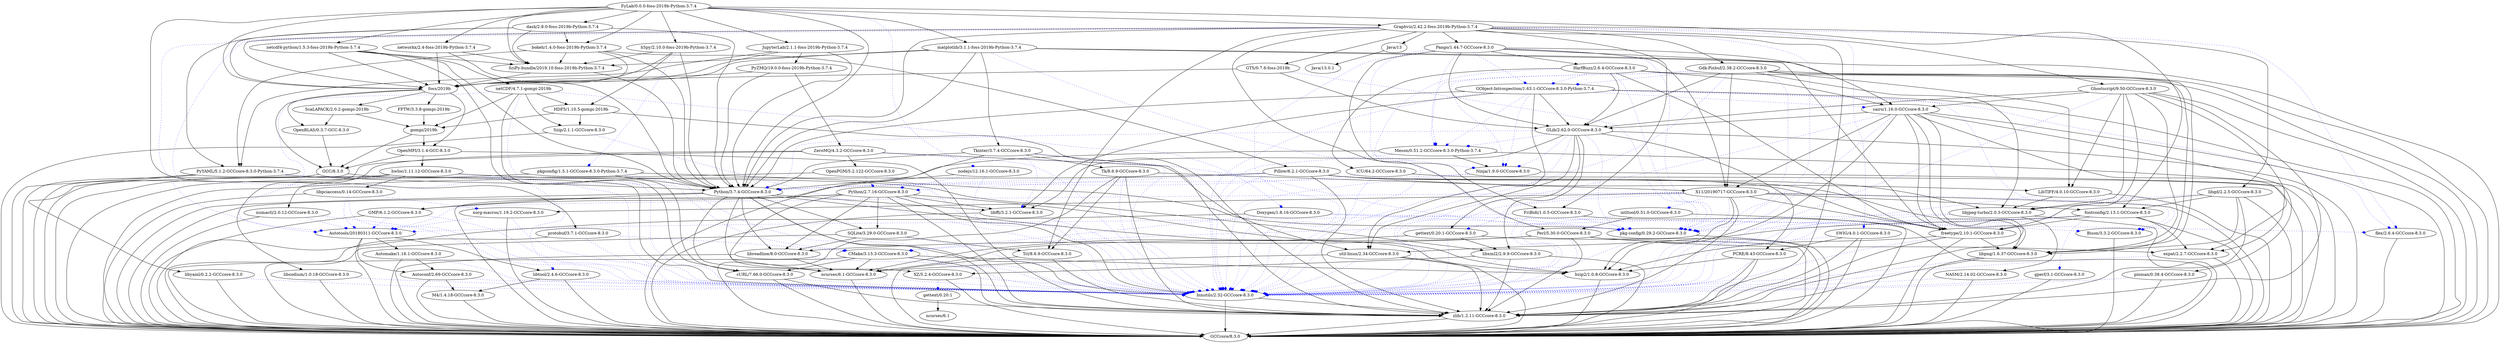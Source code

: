 digraph graphname {
"GObject-Introspection/1.63.1-GCCcore-8.3.0-Python-3.7.4";
"hwloc/1.11.12-GCCcore-8.3.0";
"ncurses/6.1-GCCcore-8.3.0";
"GTS/0.7.6-foss-2019b";
"PyYAML/5.1.2-GCCcore-8.3.0-Python-3.7.4";
"protobuf/3.7.1-GCCcore-8.3.0";
"Tcl/8.6.9-GCCcore-8.3.0";
"ScaLAPACK/2.0.2-gompi-2019b";
"foss/2019b";
"netcdf4-python/1.5.3-foss-2019b-Python-3.7.4";
"cairo/1.16.0-GCCcore-8.3.0";
"flex/2.6.4-GCCcore-8.3.0";
"HDF5/1.10.5-gompi-2019b";
"libffi/3.2.1-GCCcore-8.3.0";
"Python/3.7.4-GCCcore-8.3.0";
"OpenBLAS/0.3.7-GCC-8.3.0";
"M4/1.4.18-GCCcore-8.3.0";
"Python/2.7.16-GCCcore-8.3.0";
"gettext/0.20.1-GCCcore-8.3.0";
"Tkinter/3.7.4-GCCcore-8.3.0";
"Meson/0.51.2-GCCcore-8.3.0-Python-3.7.4";
"Pillow/6.2.1-GCCcore-8.3.0";
"pkg-config/0.29.2-GCCcore-8.3.0";
"libpciaccess/0.14-GCCcore-8.3.0";
"libtool/2.4.6-GCCcore-8.3.0";
"X11/20190717-GCCcore-8.3.0";
"FFTW/3.3.8-gompi-2019b";
"gettext/0.20.1";
"Bison/3.3.2-GCCcore-8.3.0";
"libpng/1.6.37-GCCcore-8.3.0";
"Autoconf/2.69-GCCcore-8.3.0";
"expat/2.2.7-GCCcore-8.3.0";
"GCC/8.3.0";
"GLib/2.62.0-GCCcore-8.3.0";
"Java/13";
"libjpeg-turbo/2.0.3-GCCcore-8.3.0";
"Graphviz/2.42.2-foss-2019b-Python-3.7.4";
"pixman/0.38.4-GCCcore-8.3.0";
"pkgconfig/1.5.1-GCCcore-8.3.0-Python-3.7.4";
"intltool/0.51.0-GCCcore-8.3.0";
"LibTIFF/4.0.10-GCCcore-8.3.0";
"Perl/5.30.0-GCCcore-8.3.0";
"networkx/2.4-foss-2019b-Python-3.7.4";
"libreadline/8.0-GCCcore-8.3.0";
"SQLite/3.29.0-GCCcore-8.3.0";
"XZ/5.2.4-GCCcore-8.3.0";
"libsodium/1.0.18-GCCcore-8.3.0";
"PyZMQ/19.0.0-foss-2019b-Python-3.7.4";
"OpenPGM/5.2.122-GCCcore-8.3.0";
"HarfBuzz/2.6.4-GCCcore-8.3.0";
"ncurses/6.1";
"PCRE/8.43-GCCcore-8.3.0";
"FriBidi/1.0.5-GCCcore-8.3.0";
"ICU/64.2-GCCcore-8.3.0";
"Autotools/20180311-GCCcore-8.3.0";
"matplotlib/3.1.1-foss-2019b-Python-3.7.4";
"ZeroMQ/4.3.2-GCCcore-8.3.0";
"NASM/2.14.02-GCCcore-8.3.0";
"bzip2/1.0.8-GCCcore-8.3.0";
"libgd/2.2.5-GCCcore-8.3.0";
"zlib/1.2.11-GCCcore-8.3.0";
"Automake/1.16.1-GCCcore-8.3.0";
"Szip/2.1.1-GCCcore-8.3.0";
"freetype/2.10.1-GCCcore-8.3.0";
"Doxygen/1.8.16-GCCcore-8.3.0";
"gperf/3.1-GCCcore-8.3.0";
"JupyterLab/2.1.1-foss-2019b-Python-3.7.4";
"xorg-macros/1.19.2-GCCcore-8.3.0";
"binutils/2.32-GCCcore-8.3.0";
"bokeh/1.4.0-foss-2019b-Python-3.7.4";
"Ghostscript/9.50-GCCcore-8.3.0";
"SciPy-bundle/2019.10-foss-2019b-Python-3.7.4";
"Tk/8.6.9-GCCcore-8.3.0";
"fontconfig/2.13.1-GCCcore-8.3.0";
"Java/13.0.1";
"OpenMPI/3.1.4-GCC-8.3.0";
"GCCcore/8.3.0";
"Ninja/1.9.0-GCCcore-8.3.0";
"h5py/2.10.0-foss-2019b-Python-3.7.4";
"libxml2/2.9.9-GCCcore-8.3.0";
"netCDF/4.7.1-gompi-2019b";
"libyaml/0.2.2-GCCcore-8.3.0";
"gompi/2019b";
"cURL/7.66.0-GCCcore-8.3.0";
"util-linux/2.34-GCCcore-8.3.0";
"FyLab/0.0.0-foss-2019b-Python-3.7.4";
"SWIG/4.0.1-GCCcore-8.3.0";
"numactl/2.0.12-GCCcore-8.3.0";
"Gdk-Pixbuf/2.38.2-GCCcore-8.3.0";
"CMake/3.15.3-GCCcore-8.3.0";
"GMP/6.1.2-GCCcore-8.3.0";
"nodejs/12.16.1-GCCcore-8.3.0";
"Pango/1.44.7-GCCcore-8.3.0";
"dask/2.8.0-foss-2019b-Python-3.7.4";
"GObject-Introspection/1.63.1-GCCcore-8.3.0-Python-3.7.4" -> "binutils/2.32-GCCcore-8.3.0"  [arrowhead=diamond, color=blue, style=dotted];
"GObject-Introspection/1.63.1-GCCcore-8.3.0-Python-3.7.4" -> "Meson/0.51.2-GCCcore-8.3.0-Python-3.7.4"  [arrowhead=diamond, color=blue, style=dotted];
"GObject-Introspection/1.63.1-GCCcore-8.3.0-Python-3.7.4" -> "Ninja/1.9.0-GCCcore-8.3.0"  [arrowhead=diamond, color=blue, style=dotted];
"GObject-Introspection/1.63.1-GCCcore-8.3.0-Python-3.7.4" -> "flex/2.6.4-GCCcore-8.3.0"  [arrowhead=diamond, color=blue, style=dotted];
"GObject-Introspection/1.63.1-GCCcore-8.3.0-Python-3.7.4" -> "Bison/3.3.2-GCCcore-8.3.0"  [arrowhead=diamond, color=blue, style=dotted];
"GObject-Introspection/1.63.1-GCCcore-8.3.0-Python-3.7.4" -> "cairo/1.16.0-GCCcore-8.3.0"  [arrowhead=diamond, color=blue, style=dotted];
"GObject-Introspection/1.63.1-GCCcore-8.3.0-Python-3.7.4" -> "Python/3.7.4-GCCcore-8.3.0";
"GObject-Introspection/1.63.1-GCCcore-8.3.0-Python-3.7.4" -> "GLib/2.62.0-GCCcore-8.3.0";
"GObject-Introspection/1.63.1-GCCcore-8.3.0-Python-3.7.4" -> "libffi/3.2.1-GCCcore-8.3.0";
"GObject-Introspection/1.63.1-GCCcore-8.3.0-Python-3.7.4" -> "util-linux/2.34-GCCcore-8.3.0";
"GObject-Introspection/1.63.1-GCCcore-8.3.0-Python-3.7.4" -> "GCCcore/8.3.0";
"hwloc/1.11.12-GCCcore-8.3.0" -> "binutils/2.32-GCCcore-8.3.0"  [arrowhead=diamond, color=blue, style=dotted];
"hwloc/1.11.12-GCCcore-8.3.0" -> "numactl/2.0.12-GCCcore-8.3.0";
"hwloc/1.11.12-GCCcore-8.3.0" -> "libxml2/2.9.9-GCCcore-8.3.0";
"hwloc/1.11.12-GCCcore-8.3.0" -> "libpciaccess/0.14-GCCcore-8.3.0";
"hwloc/1.11.12-GCCcore-8.3.0" -> "GCCcore/8.3.0";
"ncurses/6.1-GCCcore-8.3.0" -> "binutils/2.32-GCCcore-8.3.0"  [arrowhead=diamond, color=blue, style=dotted];
"ncurses/6.1-GCCcore-8.3.0" -> "GCCcore/8.3.0";
"GTS/0.7.6-foss-2019b" -> "pkg-config/0.29.2-GCCcore-8.3.0"  [arrowhead=diamond, color=blue, style=dotted];
"GTS/0.7.6-foss-2019b" -> "GLib/2.62.0-GCCcore-8.3.0";
"GTS/0.7.6-foss-2019b" -> "foss/2019b";
"PyYAML/5.1.2-GCCcore-8.3.0-Python-3.7.4" -> "binutils/2.32-GCCcore-8.3.0"  [arrowhead=diamond, color=blue, style=dotted];
"PyYAML/5.1.2-GCCcore-8.3.0-Python-3.7.4" -> "Python/3.7.4-GCCcore-8.3.0";
"PyYAML/5.1.2-GCCcore-8.3.0-Python-3.7.4" -> "libyaml/0.2.2-GCCcore-8.3.0";
"PyYAML/5.1.2-GCCcore-8.3.0-Python-3.7.4" -> "GCCcore/8.3.0";
"protobuf/3.7.1-GCCcore-8.3.0" -> "binutils/2.32-GCCcore-8.3.0"  [arrowhead=diamond, color=blue, style=dotted];
"protobuf/3.7.1-GCCcore-8.3.0" -> "CMake/3.15.3-GCCcore-8.3.0"  [arrowhead=diamond, color=blue, style=dotted];
"protobuf/3.7.1-GCCcore-8.3.0" -> "GCCcore/8.3.0";
"Tcl/8.6.9-GCCcore-8.3.0" -> "binutils/2.32-GCCcore-8.3.0"  [arrowhead=diamond, color=blue, style=dotted];
"Tcl/8.6.9-GCCcore-8.3.0" -> "zlib/1.2.11-GCCcore-8.3.0";
"Tcl/8.6.9-GCCcore-8.3.0" -> "GCCcore/8.3.0";
"ScaLAPACK/2.0.2-gompi-2019b" -> "OpenBLAS/0.3.7-GCC-8.3.0";
"ScaLAPACK/2.0.2-gompi-2019b" -> "gompi/2019b";
"foss/2019b" -> "GCC/8.3.0";
"foss/2019b" -> "OpenMPI/3.1.4-GCC-8.3.0";
"foss/2019b" -> "OpenBLAS/0.3.7-GCC-8.3.0";
"foss/2019b" -> "FFTW/3.3.8-gompi-2019b";
"foss/2019b" -> "ScaLAPACK/2.0.2-gompi-2019b";
"netcdf4-python/1.5.3-foss-2019b-Python-3.7.4" -> "Python/3.7.4-GCCcore-8.3.0";
"netcdf4-python/1.5.3-foss-2019b-Python-3.7.4" -> "SciPy-bundle/2019.10-foss-2019b-Python-3.7.4";
"netcdf4-python/1.5.3-foss-2019b-Python-3.7.4" -> "netCDF/4.7.1-gompi-2019b";
"netcdf4-python/1.5.3-foss-2019b-Python-3.7.4" -> "cURL/7.66.0-GCCcore-8.3.0";
"netcdf4-python/1.5.3-foss-2019b-Python-3.7.4" -> "foss/2019b";
"cairo/1.16.0-GCCcore-8.3.0" -> "binutils/2.32-GCCcore-8.3.0"  [arrowhead=diamond, color=blue, style=dotted];
"cairo/1.16.0-GCCcore-8.3.0" -> "pkg-config/0.29.2-GCCcore-8.3.0"  [arrowhead=diamond, color=blue, style=dotted];
"cairo/1.16.0-GCCcore-8.3.0" -> "bzip2/1.0.8-GCCcore-8.3.0";
"cairo/1.16.0-GCCcore-8.3.0" -> "zlib/1.2.11-GCCcore-8.3.0";
"cairo/1.16.0-GCCcore-8.3.0" -> "libpng/1.6.37-GCCcore-8.3.0";
"cairo/1.16.0-GCCcore-8.3.0" -> "freetype/2.10.1-GCCcore-8.3.0";
"cairo/1.16.0-GCCcore-8.3.0" -> "pixman/0.38.4-GCCcore-8.3.0";
"cairo/1.16.0-GCCcore-8.3.0" -> "expat/2.2.7-GCCcore-8.3.0";
"cairo/1.16.0-GCCcore-8.3.0" -> "GLib/2.62.0-GCCcore-8.3.0";
"cairo/1.16.0-GCCcore-8.3.0" -> "X11/20190717-GCCcore-8.3.0";
"cairo/1.16.0-GCCcore-8.3.0" -> "GCCcore/8.3.0";
"flex/2.6.4-GCCcore-8.3.0" -> "GCCcore/8.3.0";
"HDF5/1.10.5-gompi-2019b" -> "zlib/1.2.11-GCCcore-8.3.0";
"HDF5/1.10.5-gompi-2019b" -> "Szip/2.1.1-GCCcore-8.3.0";
"HDF5/1.10.5-gompi-2019b" -> "gompi/2019b";
"libffi/3.2.1-GCCcore-8.3.0" -> "binutils/2.32-GCCcore-8.3.0"  [arrowhead=diamond, color=blue, style=dotted];
"libffi/3.2.1-GCCcore-8.3.0" -> "GCCcore/8.3.0";
"Python/3.7.4-GCCcore-8.3.0" -> "binutils/2.32-GCCcore-8.3.0";
"Python/3.7.4-GCCcore-8.3.0" -> "bzip2/1.0.8-GCCcore-8.3.0";
"Python/3.7.4-GCCcore-8.3.0" -> "zlib/1.2.11-GCCcore-8.3.0";
"Python/3.7.4-GCCcore-8.3.0" -> "libreadline/8.0-GCCcore-8.3.0";
"Python/3.7.4-GCCcore-8.3.0" -> "ncurses/6.1-GCCcore-8.3.0";
"Python/3.7.4-GCCcore-8.3.0" -> "SQLite/3.29.0-GCCcore-8.3.0";
"Python/3.7.4-GCCcore-8.3.0" -> "XZ/5.2.4-GCCcore-8.3.0";
"Python/3.7.4-GCCcore-8.3.0" -> "GMP/6.1.2-GCCcore-8.3.0";
"Python/3.7.4-GCCcore-8.3.0" -> "libffi/3.2.1-GCCcore-8.3.0";
"Python/3.7.4-GCCcore-8.3.0" -> "GCCcore/8.3.0";
"OpenBLAS/0.3.7-GCC-8.3.0" -> "GCC/8.3.0";
"M4/1.4.18-GCCcore-8.3.0" -> "GCCcore/8.3.0";
"Python/2.7.16-GCCcore-8.3.0" -> "binutils/2.32-GCCcore-8.3.0";
"Python/2.7.16-GCCcore-8.3.0" -> "bzip2/1.0.8-GCCcore-8.3.0";
"Python/2.7.16-GCCcore-8.3.0" -> "zlib/1.2.11-GCCcore-8.3.0";
"Python/2.7.16-GCCcore-8.3.0" -> "libreadline/8.0-GCCcore-8.3.0";
"Python/2.7.16-GCCcore-8.3.0" -> "ncurses/6.1-GCCcore-8.3.0";
"Python/2.7.16-GCCcore-8.3.0" -> "SQLite/3.29.0-GCCcore-8.3.0";
"Python/2.7.16-GCCcore-8.3.0" -> "GMP/6.1.2-GCCcore-8.3.0";
"Python/2.7.16-GCCcore-8.3.0" -> "libffi/3.2.1-GCCcore-8.3.0";
"Python/2.7.16-GCCcore-8.3.0" -> "GCCcore/8.3.0";
"gettext/0.20.1-GCCcore-8.3.0" -> "binutils/2.32-GCCcore-8.3.0"  [arrowhead=diamond, color=blue, style=dotted];
"gettext/0.20.1-GCCcore-8.3.0" -> "libxml2/2.9.9-GCCcore-8.3.0";
"gettext/0.20.1-GCCcore-8.3.0" -> "ncurses/6.1-GCCcore-8.3.0";
"gettext/0.20.1-GCCcore-8.3.0" -> "GCCcore/8.3.0";
"Tkinter/3.7.4-GCCcore-8.3.0" -> "binutils/2.32-GCCcore-8.3.0"  [arrowhead=diamond, color=blue, style=dotted];
"Tkinter/3.7.4-GCCcore-8.3.0" -> "libffi/3.2.1-GCCcore-8.3.0"  [arrowhead=diamond, color=blue, style=dotted];
"Tkinter/3.7.4-GCCcore-8.3.0" -> "Python/3.7.4-GCCcore-8.3.0";
"Tkinter/3.7.4-GCCcore-8.3.0" -> "Tk/8.6.9-GCCcore-8.3.0";
"Tkinter/3.7.4-GCCcore-8.3.0" -> "zlib/1.2.11-GCCcore-8.3.0";
"Tkinter/3.7.4-GCCcore-8.3.0" -> "GCCcore/8.3.0";
"Meson/0.51.2-GCCcore-8.3.0-Python-3.7.4" -> "binutils/2.32-GCCcore-8.3.0"  [arrowhead=diamond, color=blue, style=dotted];
"Meson/0.51.2-GCCcore-8.3.0-Python-3.7.4" -> "Python/3.7.4-GCCcore-8.3.0";
"Meson/0.51.2-GCCcore-8.3.0-Python-3.7.4" -> "Ninja/1.9.0-GCCcore-8.3.0";
"Meson/0.51.2-GCCcore-8.3.0-Python-3.7.4" -> "GCCcore/8.3.0";
"Pillow/6.2.1-GCCcore-8.3.0" -> "Python/3.7.4-GCCcore-8.3.0"  [arrowhead=diamond, color=blue, style=dotted];
"Pillow/6.2.1-GCCcore-8.3.0" -> "binutils/2.32-GCCcore-8.3.0"  [arrowhead=diamond, color=blue, style=dotted];
"Pillow/6.2.1-GCCcore-8.3.0" -> "Python/2.7.16-GCCcore-8.3.0"  [arrowhead=diamond, color=blue, style=dotted];
"Pillow/6.2.1-GCCcore-8.3.0" -> "libjpeg-turbo/2.0.3-GCCcore-8.3.0";
"Pillow/6.2.1-GCCcore-8.3.0" -> "libpng/1.6.37-GCCcore-8.3.0";
"Pillow/6.2.1-GCCcore-8.3.0" -> "zlib/1.2.11-GCCcore-8.3.0";
"Pillow/6.2.1-GCCcore-8.3.0" -> "LibTIFF/4.0.10-GCCcore-8.3.0";
"Pillow/6.2.1-GCCcore-8.3.0" -> "freetype/2.10.1-GCCcore-8.3.0";
"Pillow/6.2.1-GCCcore-8.3.0" -> "GCCcore/8.3.0";
"pkg-config/0.29.2-GCCcore-8.3.0" -> "binutils/2.32-GCCcore-8.3.0"  [arrowhead=diamond, color=blue, style=dotted];
"pkg-config/0.29.2-GCCcore-8.3.0" -> "GCCcore/8.3.0";
"libpciaccess/0.14-GCCcore-8.3.0" -> "binutils/2.32-GCCcore-8.3.0"  [arrowhead=diamond, color=blue, style=dotted];
"libpciaccess/0.14-GCCcore-8.3.0" -> "Autotools/20180311-GCCcore-8.3.0"  [arrowhead=diamond, color=blue, style=dotted];
"libpciaccess/0.14-GCCcore-8.3.0" -> "xorg-macros/1.19.2-GCCcore-8.3.0"  [arrowhead=diamond, color=blue, style=dotted];
"libpciaccess/0.14-GCCcore-8.3.0" -> "GCCcore/8.3.0";
"libtool/2.4.6-GCCcore-8.3.0" -> "binutils/2.32-GCCcore-8.3.0"  [arrowhead=diamond, color=blue, style=dotted];
"libtool/2.4.6-GCCcore-8.3.0" -> "M4/1.4.18-GCCcore-8.3.0";
"libtool/2.4.6-GCCcore-8.3.0" -> "GCCcore/8.3.0";
"X11/20190717-GCCcore-8.3.0" -> "binutils/2.32-GCCcore-8.3.0"  [arrowhead=diamond, color=blue, style=dotted];
"X11/20190717-GCCcore-8.3.0" -> "Autotools/20180311-GCCcore-8.3.0"  [arrowhead=diamond, color=blue, style=dotted];
"X11/20190717-GCCcore-8.3.0" -> "Bison/3.3.2-GCCcore-8.3.0"  [arrowhead=diamond, color=blue, style=dotted];
"X11/20190717-GCCcore-8.3.0" -> "gettext/0.20.1-GCCcore-8.3.0"  [arrowhead=diamond, color=blue, style=dotted];
"X11/20190717-GCCcore-8.3.0" -> "pkg-config/0.29.2-GCCcore-8.3.0"  [arrowhead=diamond, color=blue, style=dotted];
"X11/20190717-GCCcore-8.3.0" -> "intltool/0.51.0-GCCcore-8.3.0"  [arrowhead=diamond, color=blue, style=dotted];
"X11/20190717-GCCcore-8.3.0" -> "bzip2/1.0.8-GCCcore-8.3.0";
"X11/20190717-GCCcore-8.3.0" -> "fontconfig/2.13.1-GCCcore-8.3.0";
"X11/20190717-GCCcore-8.3.0" -> "freetype/2.10.1-GCCcore-8.3.0";
"X11/20190717-GCCcore-8.3.0" -> "zlib/1.2.11-GCCcore-8.3.0";
"X11/20190717-GCCcore-8.3.0" -> "xorg-macros/1.19.2-GCCcore-8.3.0";
"X11/20190717-GCCcore-8.3.0" -> "GCCcore/8.3.0";
"FFTW/3.3.8-gompi-2019b" -> "gompi/2019b";
"gettext/0.20.1" -> "ncurses/6.1";
"Bison/3.3.2-GCCcore-8.3.0" -> "GCCcore/8.3.0";
"libpng/1.6.37-GCCcore-8.3.0" -> "binutils/2.32-GCCcore-8.3.0"  [arrowhead=diamond, color=blue, style=dotted];
"libpng/1.6.37-GCCcore-8.3.0" -> "zlib/1.2.11-GCCcore-8.3.0";
"libpng/1.6.37-GCCcore-8.3.0" -> "GCCcore/8.3.0";
"Autoconf/2.69-GCCcore-8.3.0" -> "binutils/2.32-GCCcore-8.3.0"  [arrowhead=diamond, color=blue, style=dotted];
"Autoconf/2.69-GCCcore-8.3.0" -> "M4/1.4.18-GCCcore-8.3.0";
"Autoconf/2.69-GCCcore-8.3.0" -> "GCCcore/8.3.0";
"expat/2.2.7-GCCcore-8.3.0" -> "binutils/2.32-GCCcore-8.3.0"  [arrowhead=diamond, color=blue, style=dotted];
"expat/2.2.7-GCCcore-8.3.0" -> "GCCcore/8.3.0";
"GCC/8.3.0" -> "GCCcore/8.3.0";
"GCC/8.3.0" -> "binutils/2.32-GCCcore-8.3.0";
"GLib/2.62.0-GCCcore-8.3.0" -> "Python/3.7.4-GCCcore-8.3.0"  [arrowhead=diamond, color=blue, style=dotted];
"GLib/2.62.0-GCCcore-8.3.0" -> "Meson/0.51.2-GCCcore-8.3.0-Python-3.7.4"  [arrowhead=diamond, color=blue, style=dotted];
"GLib/2.62.0-GCCcore-8.3.0" -> "Ninja/1.9.0-GCCcore-8.3.0"  [arrowhead=diamond, color=blue, style=dotted];
"GLib/2.62.0-GCCcore-8.3.0" -> "binutils/2.32-GCCcore-8.3.0"  [arrowhead=diamond, color=blue, style=dotted];
"GLib/2.62.0-GCCcore-8.3.0" -> "pkg-config/0.29.2-GCCcore-8.3.0"  [arrowhead=diamond, color=blue, style=dotted];
"GLib/2.62.0-GCCcore-8.3.0" -> "libffi/3.2.1-GCCcore-8.3.0";
"GLib/2.62.0-GCCcore-8.3.0" -> "gettext/0.20.1-GCCcore-8.3.0";
"GLib/2.62.0-GCCcore-8.3.0" -> "libxml2/2.9.9-GCCcore-8.3.0";
"GLib/2.62.0-GCCcore-8.3.0" -> "PCRE/8.43-GCCcore-8.3.0";
"GLib/2.62.0-GCCcore-8.3.0" -> "util-linux/2.34-GCCcore-8.3.0";
"GLib/2.62.0-GCCcore-8.3.0" -> "GCCcore/8.3.0";
"Java/13" -> "Java/13.0.1";
"libjpeg-turbo/2.0.3-GCCcore-8.3.0" -> "CMake/3.15.3-GCCcore-8.3.0"  [arrowhead=diamond, color=blue, style=dotted];
"libjpeg-turbo/2.0.3-GCCcore-8.3.0" -> "binutils/2.32-GCCcore-8.3.0"  [arrowhead=diamond, color=blue, style=dotted];
"libjpeg-turbo/2.0.3-GCCcore-8.3.0" -> "NASM/2.14.02-GCCcore-8.3.0";
"libjpeg-turbo/2.0.3-GCCcore-8.3.0" -> "GCCcore/8.3.0";
"Graphviz/2.42.2-foss-2019b-Python-3.7.4" -> "Autotools/20180311-GCCcore-8.3.0"  [arrowhead=diamond, color=blue, style=dotted];
"Graphviz/2.42.2-foss-2019b-Python-3.7.4" -> "flex/2.6.4-GCCcore-8.3.0"  [arrowhead=diamond, color=blue, style=dotted];
"Graphviz/2.42.2-foss-2019b-Python-3.7.4" -> "libtool/2.4.6-GCCcore-8.3.0"  [arrowhead=diamond, color=blue, style=dotted];
"Graphviz/2.42.2-foss-2019b-Python-3.7.4" -> "SWIG/4.0.1-GCCcore-8.3.0"  [arrowhead=diamond, color=blue, style=dotted];
"Graphviz/2.42.2-foss-2019b-Python-3.7.4" -> "pkg-config/0.29.2-GCCcore-8.3.0"  [arrowhead=diamond, color=blue, style=dotted];
"Graphviz/2.42.2-foss-2019b-Python-3.7.4" -> "Python/3.7.4-GCCcore-8.3.0";
"Graphviz/2.42.2-foss-2019b-Python-3.7.4" -> "FriBidi/1.0.5-GCCcore-8.3.0";
"Graphviz/2.42.2-foss-2019b-Python-3.7.4" -> "Gdk-Pixbuf/2.38.2-GCCcore-8.3.0";
"Graphviz/2.42.2-foss-2019b-Python-3.7.4" -> "Ghostscript/9.50-GCCcore-8.3.0";
"Graphviz/2.42.2-foss-2019b-Python-3.7.4" -> "GTS/0.7.6-foss-2019b";
"Graphviz/2.42.2-foss-2019b-Python-3.7.4" -> "Java/13";
"Graphviz/2.42.2-foss-2019b-Python-3.7.4" -> "libgd/2.2.5-GCCcore-8.3.0";
"Graphviz/2.42.2-foss-2019b-Python-3.7.4" -> "Pango/1.44.7-GCCcore-8.3.0";
"Graphviz/2.42.2-foss-2019b-Python-3.7.4" -> "Perl/5.30.0-GCCcore-8.3.0";
"Graphviz/2.42.2-foss-2019b-Python-3.7.4" -> "Tcl/8.6.9-GCCcore-8.3.0";
"Graphviz/2.42.2-foss-2019b-Python-3.7.4" -> "zlib/1.2.11-GCCcore-8.3.0";
"Graphviz/2.42.2-foss-2019b-Python-3.7.4" -> "foss/2019b";
"pixman/0.38.4-GCCcore-8.3.0" -> "binutils/2.32-GCCcore-8.3.0"  [arrowhead=diamond, color=blue, style=dotted];
"pixman/0.38.4-GCCcore-8.3.0" -> "GCCcore/8.3.0";
"pkgconfig/1.5.1-GCCcore-8.3.0-Python-3.7.4" -> "binutils/2.32-GCCcore-8.3.0"  [arrowhead=diamond, color=blue, style=dotted];
"pkgconfig/1.5.1-GCCcore-8.3.0-Python-3.7.4" -> "Python/3.7.4-GCCcore-8.3.0";
"pkgconfig/1.5.1-GCCcore-8.3.0-Python-3.7.4" -> "pkg-config/0.29.2-GCCcore-8.3.0";
"pkgconfig/1.5.1-GCCcore-8.3.0-Python-3.7.4" -> "GCCcore/8.3.0";
"intltool/0.51.0-GCCcore-8.3.0" -> "binutils/2.32-GCCcore-8.3.0"  [arrowhead=diamond, color=blue, style=dotted];
"intltool/0.51.0-GCCcore-8.3.0" -> "Perl/5.30.0-GCCcore-8.3.0";
"intltool/0.51.0-GCCcore-8.3.0" -> "GCCcore/8.3.0";
"LibTIFF/4.0.10-GCCcore-8.3.0" -> "binutils/2.32-GCCcore-8.3.0"  [arrowhead=diamond, color=blue, style=dotted];
"LibTIFF/4.0.10-GCCcore-8.3.0" -> "libjpeg-turbo/2.0.3-GCCcore-8.3.0";
"LibTIFF/4.0.10-GCCcore-8.3.0" -> "GCCcore/8.3.0";
"Perl/5.30.0-GCCcore-8.3.0" -> "binutils/2.32-GCCcore-8.3.0"  [arrowhead=diamond, color=blue, style=dotted];
"Perl/5.30.0-GCCcore-8.3.0" -> "zlib/1.2.11-GCCcore-8.3.0";
"Perl/5.30.0-GCCcore-8.3.0" -> "expat/2.2.7-GCCcore-8.3.0";
"Perl/5.30.0-GCCcore-8.3.0" -> "ncurses/6.1-GCCcore-8.3.0";
"Perl/5.30.0-GCCcore-8.3.0" -> "libreadline/8.0-GCCcore-8.3.0";
"Perl/5.30.0-GCCcore-8.3.0" -> "GCCcore/8.3.0";
"networkx/2.4-foss-2019b-Python-3.7.4" -> "Python/3.7.4-GCCcore-8.3.0";
"networkx/2.4-foss-2019b-Python-3.7.4" -> "SciPy-bundle/2019.10-foss-2019b-Python-3.7.4";
"networkx/2.4-foss-2019b-Python-3.7.4" -> "foss/2019b";
"libreadline/8.0-GCCcore-8.3.0" -> "binutils/2.32-GCCcore-8.3.0"  [arrowhead=diamond, color=blue, style=dotted];
"libreadline/8.0-GCCcore-8.3.0" -> "ncurses/6.1-GCCcore-8.3.0";
"libreadline/8.0-GCCcore-8.3.0" -> "GCCcore/8.3.0";
"SQLite/3.29.0-GCCcore-8.3.0" -> "binutils/2.32-GCCcore-8.3.0"  [arrowhead=diamond, color=blue, style=dotted];
"SQLite/3.29.0-GCCcore-8.3.0" -> "libreadline/8.0-GCCcore-8.3.0";
"SQLite/3.29.0-GCCcore-8.3.0" -> "Tcl/8.6.9-GCCcore-8.3.0";
"SQLite/3.29.0-GCCcore-8.3.0" -> "GCCcore/8.3.0";
"XZ/5.2.4-GCCcore-8.3.0" -> "gettext/0.20.1"  [arrowhead=diamond, color=blue, style=dotted];
"XZ/5.2.4-GCCcore-8.3.0" -> "binutils/2.32-GCCcore-8.3.0"  [arrowhead=diamond, color=blue, style=dotted];
"XZ/5.2.4-GCCcore-8.3.0" -> "GCCcore/8.3.0";
"libsodium/1.0.18-GCCcore-8.3.0" -> "binutils/2.32-GCCcore-8.3.0"  [arrowhead=diamond, color=blue, style=dotted];
"libsodium/1.0.18-GCCcore-8.3.0" -> "GCCcore/8.3.0";
"PyZMQ/19.0.0-foss-2019b-Python-3.7.4" -> "Python/3.7.4-GCCcore-8.3.0";
"PyZMQ/19.0.0-foss-2019b-Python-3.7.4" -> "ZeroMQ/4.3.2-GCCcore-8.3.0";
"PyZMQ/19.0.0-foss-2019b-Python-3.7.4" -> "foss/2019b";
"OpenPGM/5.2.122-GCCcore-8.3.0" -> "binutils/2.32-GCCcore-8.3.0"  [arrowhead=diamond, color=blue, style=dotted];
"OpenPGM/5.2.122-GCCcore-8.3.0" -> "Python/2.7.16-GCCcore-8.3.0"  [arrowhead=diamond, color=blue, style=dotted];
"OpenPGM/5.2.122-GCCcore-8.3.0" -> "GCCcore/8.3.0";
"HarfBuzz/2.6.4-GCCcore-8.3.0" -> "binutils/2.32-GCCcore-8.3.0"  [arrowhead=diamond, color=blue, style=dotted];
"HarfBuzz/2.6.4-GCCcore-8.3.0" -> "GObject-Introspection/1.63.1-GCCcore-8.3.0-Python-3.7.4"  [arrowhead=diamond, color=blue, style=dotted];
"HarfBuzz/2.6.4-GCCcore-8.3.0" -> "pkg-config/0.29.2-GCCcore-8.3.0"  [arrowhead=diamond, color=blue, style=dotted];
"HarfBuzz/2.6.4-GCCcore-8.3.0" -> "GLib/2.62.0-GCCcore-8.3.0";
"HarfBuzz/2.6.4-GCCcore-8.3.0" -> "ICU/64.2-GCCcore-8.3.0";
"HarfBuzz/2.6.4-GCCcore-8.3.0" -> "cairo/1.16.0-GCCcore-8.3.0";
"HarfBuzz/2.6.4-GCCcore-8.3.0" -> "freetype/2.10.1-GCCcore-8.3.0";
"HarfBuzz/2.6.4-GCCcore-8.3.0" -> "GCCcore/8.3.0";
"PCRE/8.43-GCCcore-8.3.0" -> "binutils/2.32-GCCcore-8.3.0"  [arrowhead=diamond, color=blue, style=dotted];
"PCRE/8.43-GCCcore-8.3.0" -> "bzip2/1.0.8-GCCcore-8.3.0";
"PCRE/8.43-GCCcore-8.3.0" -> "zlib/1.2.11-GCCcore-8.3.0";
"PCRE/8.43-GCCcore-8.3.0" -> "GCCcore/8.3.0";
"FriBidi/1.0.5-GCCcore-8.3.0" -> "Autotools/20180311-GCCcore-8.3.0"  [arrowhead=diamond, color=blue, style=dotted];
"FriBidi/1.0.5-GCCcore-8.3.0" -> "binutils/2.32-GCCcore-8.3.0"  [arrowhead=diamond, color=blue, style=dotted];
"FriBidi/1.0.5-GCCcore-8.3.0" -> "pkg-config/0.29.2-GCCcore-8.3.0"  [arrowhead=diamond, color=blue, style=dotted];
"FriBidi/1.0.5-GCCcore-8.3.0" -> "GCCcore/8.3.0";
"ICU/64.2-GCCcore-8.3.0" -> "binutils/2.32-GCCcore-8.3.0"  [arrowhead=diamond, color=blue, style=dotted];
"ICU/64.2-GCCcore-8.3.0" -> "Python/3.7.4-GCCcore-8.3.0"  [arrowhead=diamond, color=blue, style=dotted];
"ICU/64.2-GCCcore-8.3.0" -> "GCCcore/8.3.0";
"Autotools/20180311-GCCcore-8.3.0" -> "Autoconf/2.69-GCCcore-8.3.0";
"Autotools/20180311-GCCcore-8.3.0" -> "Automake/1.16.1-GCCcore-8.3.0";
"Autotools/20180311-GCCcore-8.3.0" -> "libtool/2.4.6-GCCcore-8.3.0";
"Autotools/20180311-GCCcore-8.3.0" -> "GCCcore/8.3.0";
"matplotlib/3.1.1-foss-2019b-Python-3.7.4" -> "pkg-config/0.29.2-GCCcore-8.3.0"  [arrowhead=diamond, color=blue, style=dotted];
"matplotlib/3.1.1-foss-2019b-Python-3.7.4" -> "Python/3.7.4-GCCcore-8.3.0";
"matplotlib/3.1.1-foss-2019b-Python-3.7.4" -> "SciPy-bundle/2019.10-foss-2019b-Python-3.7.4";
"matplotlib/3.1.1-foss-2019b-Python-3.7.4" -> "libpng/1.6.37-GCCcore-8.3.0";
"matplotlib/3.1.1-foss-2019b-Python-3.7.4" -> "freetype/2.10.1-GCCcore-8.3.0";
"matplotlib/3.1.1-foss-2019b-Python-3.7.4" -> "Tkinter/3.7.4-GCCcore-8.3.0";
"matplotlib/3.1.1-foss-2019b-Python-3.7.4" -> "foss/2019b";
"ZeroMQ/4.3.2-GCCcore-8.3.0" -> "binutils/2.32-GCCcore-8.3.0"  [arrowhead=diamond, color=blue, style=dotted];
"ZeroMQ/4.3.2-GCCcore-8.3.0" -> "pkg-config/0.29.2-GCCcore-8.3.0"  [arrowhead=diamond, color=blue, style=dotted];
"ZeroMQ/4.3.2-GCCcore-8.3.0" -> "OpenPGM/5.2.122-GCCcore-8.3.0";
"ZeroMQ/4.3.2-GCCcore-8.3.0" -> "libsodium/1.0.18-GCCcore-8.3.0";
"ZeroMQ/4.3.2-GCCcore-8.3.0" -> "util-linux/2.34-GCCcore-8.3.0";
"ZeroMQ/4.3.2-GCCcore-8.3.0" -> "GCCcore/8.3.0";
"NASM/2.14.02-GCCcore-8.3.0" -> "binutils/2.32-GCCcore-8.3.0"  [arrowhead=diamond, color=blue, style=dotted];
"NASM/2.14.02-GCCcore-8.3.0" -> "GCCcore/8.3.0";
"bzip2/1.0.8-GCCcore-8.3.0" -> "binutils/2.32-GCCcore-8.3.0"  [arrowhead=diamond, color=blue, style=dotted];
"bzip2/1.0.8-GCCcore-8.3.0" -> "GCCcore/8.3.0";
"libgd/2.2.5-GCCcore-8.3.0" -> "binutils/2.32-GCCcore-8.3.0"  [arrowhead=diamond, color=blue, style=dotted];
"libgd/2.2.5-GCCcore-8.3.0" -> "fontconfig/2.13.1-GCCcore-8.3.0";
"libgd/2.2.5-GCCcore-8.3.0" -> "libjpeg-turbo/2.0.3-GCCcore-8.3.0";
"libgd/2.2.5-GCCcore-8.3.0" -> "libpng/1.6.37-GCCcore-8.3.0";
"libgd/2.2.5-GCCcore-8.3.0" -> "zlib/1.2.11-GCCcore-8.3.0";
"libgd/2.2.5-GCCcore-8.3.0" -> "GCCcore/8.3.0";
"zlib/1.2.11-GCCcore-8.3.0" -> "GCCcore/8.3.0";
"Automake/1.16.1-GCCcore-8.3.0" -> "binutils/2.32-GCCcore-8.3.0"  [arrowhead=diamond, color=blue, style=dotted];
"Automake/1.16.1-GCCcore-8.3.0" -> "Autoconf/2.69-GCCcore-8.3.0";
"Automake/1.16.1-GCCcore-8.3.0" -> "GCCcore/8.3.0";
"Szip/2.1.1-GCCcore-8.3.0" -> "binutils/2.32-GCCcore-8.3.0"  [arrowhead=diamond, color=blue, style=dotted];
"Szip/2.1.1-GCCcore-8.3.0" -> "GCCcore/8.3.0";
"freetype/2.10.1-GCCcore-8.3.0" -> "binutils/2.32-GCCcore-8.3.0"  [arrowhead=diamond, color=blue, style=dotted];
"freetype/2.10.1-GCCcore-8.3.0" -> "bzip2/1.0.8-GCCcore-8.3.0";
"freetype/2.10.1-GCCcore-8.3.0" -> "libpng/1.6.37-GCCcore-8.3.0";
"freetype/2.10.1-GCCcore-8.3.0" -> "zlib/1.2.11-GCCcore-8.3.0";
"freetype/2.10.1-GCCcore-8.3.0" -> "GCCcore/8.3.0";
"Doxygen/1.8.16-GCCcore-8.3.0" -> "binutils/2.32-GCCcore-8.3.0"  [arrowhead=diamond, color=blue, style=dotted];
"Doxygen/1.8.16-GCCcore-8.3.0" -> "Bison/3.3.2-GCCcore-8.3.0"  [arrowhead=diamond, color=blue, style=dotted];
"Doxygen/1.8.16-GCCcore-8.3.0" -> "CMake/3.15.3-GCCcore-8.3.0"  [arrowhead=diamond, color=blue, style=dotted];
"Doxygen/1.8.16-GCCcore-8.3.0" -> "flex/2.6.4-GCCcore-8.3.0"  [arrowhead=diamond, color=blue, style=dotted];
"Doxygen/1.8.16-GCCcore-8.3.0" -> "pkg-config/0.29.2-GCCcore-8.3.0"  [arrowhead=diamond, color=blue, style=dotted];
"Doxygen/1.8.16-GCCcore-8.3.0" -> "GCCcore/8.3.0";
"gperf/3.1-GCCcore-8.3.0" -> "binutils/2.32-GCCcore-8.3.0"  [arrowhead=diamond, color=blue, style=dotted];
"gperf/3.1-GCCcore-8.3.0" -> "GCCcore/8.3.0";
"JupyterLab/2.1.1-foss-2019b-Python-3.7.4" -> "Python/3.7.4-GCCcore-8.3.0";
"JupyterLab/2.1.1-foss-2019b-Python-3.7.4" -> "PyYAML/5.1.2-GCCcore-8.3.0-Python-3.7.4";
"JupyterLab/2.1.1-foss-2019b-Python-3.7.4" -> "PyZMQ/19.0.0-foss-2019b-Python-3.7.4";
"JupyterLab/2.1.1-foss-2019b-Python-3.7.4" -> "foss/2019b";
"xorg-macros/1.19.2-GCCcore-8.3.0" -> "binutils/2.32-GCCcore-8.3.0"  [arrowhead=diamond, color=blue, style=dotted];
"xorg-macros/1.19.2-GCCcore-8.3.0" -> "Autotools/20180311-GCCcore-8.3.0"  [arrowhead=diamond, color=blue, style=dotted];
"xorg-macros/1.19.2-GCCcore-8.3.0" -> "GCCcore/8.3.0";
"binutils/2.32-GCCcore-8.3.0" -> "zlib/1.2.11-GCCcore-8.3.0";
"binutils/2.32-GCCcore-8.3.0" -> "GCCcore/8.3.0";
"bokeh/1.4.0-foss-2019b-Python-3.7.4" -> "Python/3.7.4-GCCcore-8.3.0";
"bokeh/1.4.0-foss-2019b-Python-3.7.4" -> "PyYAML/5.1.2-GCCcore-8.3.0-Python-3.7.4";
"bokeh/1.4.0-foss-2019b-Python-3.7.4" -> "Pillow/6.2.1-GCCcore-8.3.0";
"bokeh/1.4.0-foss-2019b-Python-3.7.4" -> "SciPy-bundle/2019.10-foss-2019b-Python-3.7.4";
"bokeh/1.4.0-foss-2019b-Python-3.7.4" -> "foss/2019b";
"Ghostscript/9.50-GCCcore-8.3.0" -> "binutils/2.32-GCCcore-8.3.0"  [arrowhead=diamond, color=blue, style=dotted];
"Ghostscript/9.50-GCCcore-8.3.0" -> "zlib/1.2.11-GCCcore-8.3.0";
"Ghostscript/9.50-GCCcore-8.3.0" -> "libpng/1.6.37-GCCcore-8.3.0";
"Ghostscript/9.50-GCCcore-8.3.0" -> "freetype/2.10.1-GCCcore-8.3.0";
"Ghostscript/9.50-GCCcore-8.3.0" -> "libjpeg-turbo/2.0.3-GCCcore-8.3.0";
"Ghostscript/9.50-GCCcore-8.3.0" -> "expat/2.2.7-GCCcore-8.3.0";
"Ghostscript/9.50-GCCcore-8.3.0" -> "GLib/2.62.0-GCCcore-8.3.0";
"Ghostscript/9.50-GCCcore-8.3.0" -> "cairo/1.16.0-GCCcore-8.3.0";
"Ghostscript/9.50-GCCcore-8.3.0" -> "LibTIFF/4.0.10-GCCcore-8.3.0";
"Ghostscript/9.50-GCCcore-8.3.0" -> "GCCcore/8.3.0";
"SciPy-bundle/2019.10-foss-2019b-Python-3.7.4" -> "Python/3.7.4-GCCcore-8.3.0";
"SciPy-bundle/2019.10-foss-2019b-Python-3.7.4" -> "foss/2019b";
"Tk/8.6.9-GCCcore-8.3.0" -> "binutils/2.32-GCCcore-8.3.0"  [arrowhead=diamond, color=blue, style=dotted];
"Tk/8.6.9-GCCcore-8.3.0" -> "Tcl/8.6.9-GCCcore-8.3.0";
"Tk/8.6.9-GCCcore-8.3.0" -> "X11/20190717-GCCcore-8.3.0";
"Tk/8.6.9-GCCcore-8.3.0" -> "zlib/1.2.11-GCCcore-8.3.0";
"Tk/8.6.9-GCCcore-8.3.0" -> "GCCcore/8.3.0";
"fontconfig/2.13.1-GCCcore-8.3.0" -> "binutils/2.32-GCCcore-8.3.0"  [arrowhead=diamond, color=blue, style=dotted];
"fontconfig/2.13.1-GCCcore-8.3.0" -> "gperf/3.1-GCCcore-8.3.0"  [arrowhead=diamond, color=blue, style=dotted];
"fontconfig/2.13.1-GCCcore-8.3.0" -> "pkg-config/0.29.2-GCCcore-8.3.0"  [arrowhead=diamond, color=blue, style=dotted];
"fontconfig/2.13.1-GCCcore-8.3.0" -> "expat/2.2.7-GCCcore-8.3.0";
"fontconfig/2.13.1-GCCcore-8.3.0" -> "freetype/2.10.1-GCCcore-8.3.0";
"fontconfig/2.13.1-GCCcore-8.3.0" -> "util-linux/2.34-GCCcore-8.3.0";
"fontconfig/2.13.1-GCCcore-8.3.0" -> "GCCcore/8.3.0";
"OpenMPI/3.1.4-GCC-8.3.0" -> "zlib/1.2.11-GCCcore-8.3.0";
"OpenMPI/3.1.4-GCC-8.3.0" -> "hwloc/1.11.12-GCCcore-8.3.0";
"OpenMPI/3.1.4-GCC-8.3.0" -> "GCC/8.3.0";
"Ninja/1.9.0-GCCcore-8.3.0" -> "binutils/2.32-GCCcore-8.3.0"  [arrowhead=diamond, color=blue, style=dotted];
"Ninja/1.9.0-GCCcore-8.3.0" -> "Python/3.7.4-GCCcore-8.3.0"  [arrowhead=diamond, color=blue, style=dotted];
"Ninja/1.9.0-GCCcore-8.3.0" -> "GCCcore/8.3.0";
"h5py/2.10.0-foss-2019b-Python-3.7.4" -> "pkgconfig/1.5.1-GCCcore-8.3.0-Python-3.7.4"  [arrowhead=diamond, color=blue, style=dotted];
"h5py/2.10.0-foss-2019b-Python-3.7.4" -> "Python/3.7.4-GCCcore-8.3.0";
"h5py/2.10.0-foss-2019b-Python-3.7.4" -> "SciPy-bundle/2019.10-foss-2019b-Python-3.7.4";
"h5py/2.10.0-foss-2019b-Python-3.7.4" -> "HDF5/1.10.5-gompi-2019b";
"h5py/2.10.0-foss-2019b-Python-3.7.4" -> "foss/2019b";
"libxml2/2.9.9-GCCcore-8.3.0" -> "binutils/2.32-GCCcore-8.3.0"  [arrowhead=diamond, color=blue, style=dotted];
"libxml2/2.9.9-GCCcore-8.3.0" -> "XZ/5.2.4-GCCcore-8.3.0";
"libxml2/2.9.9-GCCcore-8.3.0" -> "zlib/1.2.11-GCCcore-8.3.0";
"libxml2/2.9.9-GCCcore-8.3.0" -> "GCCcore/8.3.0";
"netCDF/4.7.1-gompi-2019b" -> "Autotools/20180311-GCCcore-8.3.0"  [arrowhead=diamond, color=blue, style=dotted];
"netCDF/4.7.1-gompi-2019b" -> "CMake/3.15.3-GCCcore-8.3.0"  [arrowhead=diamond, color=blue, style=dotted];
"netCDF/4.7.1-gompi-2019b" -> "Doxygen/1.8.16-GCCcore-8.3.0"  [arrowhead=diamond, color=blue, style=dotted];
"netCDF/4.7.1-gompi-2019b" -> "HDF5/1.10.5-gompi-2019b";
"netCDF/4.7.1-gompi-2019b" -> "cURL/7.66.0-GCCcore-8.3.0";
"netCDF/4.7.1-gompi-2019b" -> "Szip/2.1.1-GCCcore-8.3.0";
"netCDF/4.7.1-gompi-2019b" -> "gompi/2019b";
"libyaml/0.2.2-GCCcore-8.3.0" -> "binutils/2.32-GCCcore-8.3.0"  [arrowhead=diamond, color=blue, style=dotted];
"libyaml/0.2.2-GCCcore-8.3.0" -> "GCCcore/8.3.0";
"gompi/2019b" -> "GCC/8.3.0";
"gompi/2019b" -> "OpenMPI/3.1.4-GCC-8.3.0";
"cURL/7.66.0-GCCcore-8.3.0" -> "binutils/2.32-GCCcore-8.3.0"  [arrowhead=diamond, color=blue, style=dotted];
"cURL/7.66.0-GCCcore-8.3.0" -> "zlib/1.2.11-GCCcore-8.3.0";
"cURL/7.66.0-GCCcore-8.3.0" -> "GCCcore/8.3.0";
"util-linux/2.34-GCCcore-8.3.0" -> "binutils/2.32-GCCcore-8.3.0"  [arrowhead=diamond, color=blue, style=dotted];
"util-linux/2.34-GCCcore-8.3.0" -> "ncurses/6.1-GCCcore-8.3.0";
"util-linux/2.34-GCCcore-8.3.0" -> "zlib/1.2.11-GCCcore-8.3.0";
"util-linux/2.34-GCCcore-8.3.0" -> "GCCcore/8.3.0";
"FyLab/0.0.0-foss-2019b-Python-3.7.4" -> "nodejs/12.16.1-GCCcore-8.3.0"  [arrowhead=diamond, color=blue, style=dotted];
"FyLab/0.0.0-foss-2019b-Python-3.7.4" -> "Python/3.7.4-GCCcore-8.3.0";
"FyLab/0.0.0-foss-2019b-Python-3.7.4" -> "dask/2.8.0-foss-2019b-Python-3.7.4";
"FyLab/0.0.0-foss-2019b-Python-3.7.4" -> "SciPy-bundle/2019.10-foss-2019b-Python-3.7.4";
"FyLab/0.0.0-foss-2019b-Python-3.7.4" -> "h5py/2.10.0-foss-2019b-Python-3.7.4";
"FyLab/0.0.0-foss-2019b-Python-3.7.4" -> "netcdf4-python/1.5.3-foss-2019b-Python-3.7.4";
"FyLab/0.0.0-foss-2019b-Python-3.7.4" -> "networkx/2.4-foss-2019b-Python-3.7.4";
"FyLab/0.0.0-foss-2019b-Python-3.7.4" -> "Graphviz/2.42.2-foss-2019b-Python-3.7.4";
"FyLab/0.0.0-foss-2019b-Python-3.7.4" -> "bokeh/1.4.0-foss-2019b-Python-3.7.4";
"FyLab/0.0.0-foss-2019b-Python-3.7.4" -> "fontconfig/2.13.1-GCCcore-8.3.0";
"FyLab/0.0.0-foss-2019b-Python-3.7.4" -> "matplotlib/3.1.1-foss-2019b-Python-3.7.4";
"FyLab/0.0.0-foss-2019b-Python-3.7.4" -> "JupyterLab/2.1.1-foss-2019b-Python-3.7.4";
"FyLab/0.0.0-foss-2019b-Python-3.7.4" -> "protobuf/3.7.1-GCCcore-8.3.0";
"FyLab/0.0.0-foss-2019b-Python-3.7.4" -> "foss/2019b";
"SWIG/4.0.1-GCCcore-8.3.0" -> "binutils/2.32-GCCcore-8.3.0"  [arrowhead=diamond, color=blue, style=dotted];
"SWIG/4.0.1-GCCcore-8.3.0" -> "zlib/1.2.11-GCCcore-8.3.0";
"SWIG/4.0.1-GCCcore-8.3.0" -> "PCRE/8.43-GCCcore-8.3.0";
"SWIG/4.0.1-GCCcore-8.3.0" -> "GCCcore/8.3.0";
"numactl/2.0.12-GCCcore-8.3.0" -> "binutils/2.32-GCCcore-8.3.0"  [arrowhead=diamond, color=blue, style=dotted];
"numactl/2.0.12-GCCcore-8.3.0" -> "Autotools/20180311-GCCcore-8.3.0"  [arrowhead=diamond, color=blue, style=dotted];
"numactl/2.0.12-GCCcore-8.3.0" -> "GCCcore/8.3.0";
"Gdk-Pixbuf/2.38.2-GCCcore-8.3.0" -> "Meson/0.51.2-GCCcore-8.3.0-Python-3.7.4"  [arrowhead=diamond, color=blue, style=dotted];
"Gdk-Pixbuf/2.38.2-GCCcore-8.3.0" -> "Ninja/1.9.0-GCCcore-8.3.0"  [arrowhead=diamond, color=blue, style=dotted];
"Gdk-Pixbuf/2.38.2-GCCcore-8.3.0" -> "binutils/2.32-GCCcore-8.3.0"  [arrowhead=diamond, color=blue, style=dotted];
"Gdk-Pixbuf/2.38.2-GCCcore-8.3.0" -> "pkg-config/0.29.2-GCCcore-8.3.0"  [arrowhead=diamond, color=blue, style=dotted];
"Gdk-Pixbuf/2.38.2-GCCcore-8.3.0" -> "GObject-Introspection/1.63.1-GCCcore-8.3.0-Python-3.7.4"  [arrowhead=diamond, color=blue, style=dotted];
"Gdk-Pixbuf/2.38.2-GCCcore-8.3.0" -> "GLib/2.62.0-GCCcore-8.3.0";
"Gdk-Pixbuf/2.38.2-GCCcore-8.3.0" -> "libjpeg-turbo/2.0.3-GCCcore-8.3.0";
"Gdk-Pixbuf/2.38.2-GCCcore-8.3.0" -> "libpng/1.6.37-GCCcore-8.3.0";
"Gdk-Pixbuf/2.38.2-GCCcore-8.3.0" -> "LibTIFF/4.0.10-GCCcore-8.3.0";
"Gdk-Pixbuf/2.38.2-GCCcore-8.3.0" -> "X11/20190717-GCCcore-8.3.0";
"Gdk-Pixbuf/2.38.2-GCCcore-8.3.0" -> "GCCcore/8.3.0";
"CMake/3.15.3-GCCcore-8.3.0" -> "binutils/2.32-GCCcore-8.3.0"  [arrowhead=diamond, color=blue, style=dotted];
"CMake/3.15.3-GCCcore-8.3.0" -> "ncurses/6.1-GCCcore-8.3.0";
"CMake/3.15.3-GCCcore-8.3.0" -> "zlib/1.2.11-GCCcore-8.3.0";
"CMake/3.15.3-GCCcore-8.3.0" -> "bzip2/1.0.8-GCCcore-8.3.0";
"CMake/3.15.3-GCCcore-8.3.0" -> "cURL/7.66.0-GCCcore-8.3.0";
"CMake/3.15.3-GCCcore-8.3.0" -> "GCCcore/8.3.0";
"GMP/6.1.2-GCCcore-8.3.0" -> "Autotools/20180311-GCCcore-8.3.0"  [arrowhead=diamond, color=blue, style=dotted];
"GMP/6.1.2-GCCcore-8.3.0" -> "binutils/2.32-GCCcore-8.3.0"  [arrowhead=diamond, color=blue, style=dotted];
"GMP/6.1.2-GCCcore-8.3.0" -> "GCCcore/8.3.0";
"nodejs/12.16.1-GCCcore-8.3.0" -> "binutils/2.32-GCCcore-8.3.0"  [arrowhead=diamond, color=blue, style=dotted];
"nodejs/12.16.1-GCCcore-8.3.0" -> "Python/2.7.16-GCCcore-8.3.0"  [arrowhead=diamond, color=blue, style=dotted];
"nodejs/12.16.1-GCCcore-8.3.0" -> "GCCcore/8.3.0";
"Pango/1.44.7-GCCcore-8.3.0" -> "binutils/2.32-GCCcore-8.3.0"  [arrowhead=diamond, color=blue, style=dotted];
"Pango/1.44.7-GCCcore-8.3.0" -> "Meson/0.51.2-GCCcore-8.3.0-Python-3.7.4"  [arrowhead=diamond, color=blue, style=dotted];
"Pango/1.44.7-GCCcore-8.3.0" -> "Ninja/1.9.0-GCCcore-8.3.0"  [arrowhead=diamond, color=blue, style=dotted];
"Pango/1.44.7-GCCcore-8.3.0" -> "GObject-Introspection/1.63.1-GCCcore-8.3.0-Python-3.7.4"  [arrowhead=diamond, color=blue, style=dotted];
"Pango/1.44.7-GCCcore-8.3.0" -> "pkg-config/0.29.2-GCCcore-8.3.0"  [arrowhead=diamond, color=blue, style=dotted];
"Pango/1.44.7-GCCcore-8.3.0" -> "X11/20190717-GCCcore-8.3.0";
"Pango/1.44.7-GCCcore-8.3.0" -> "GLib/2.62.0-GCCcore-8.3.0";
"Pango/1.44.7-GCCcore-8.3.0" -> "cairo/1.16.0-GCCcore-8.3.0";
"Pango/1.44.7-GCCcore-8.3.0" -> "HarfBuzz/2.6.4-GCCcore-8.3.0";
"Pango/1.44.7-GCCcore-8.3.0" -> "FriBidi/1.0.5-GCCcore-8.3.0";
"Pango/1.44.7-GCCcore-8.3.0" -> "GCCcore/8.3.0";
"dask/2.8.0-foss-2019b-Python-3.7.4" -> "Python/3.7.4-GCCcore-8.3.0";
"dask/2.8.0-foss-2019b-Python-3.7.4" -> "PyYAML/5.1.2-GCCcore-8.3.0-Python-3.7.4";
"dask/2.8.0-foss-2019b-Python-3.7.4" -> "SciPy-bundle/2019.10-foss-2019b-Python-3.7.4";
"dask/2.8.0-foss-2019b-Python-3.7.4" -> "bokeh/1.4.0-foss-2019b-Python-3.7.4";
"dask/2.8.0-foss-2019b-Python-3.7.4" -> "foss/2019b";
}
